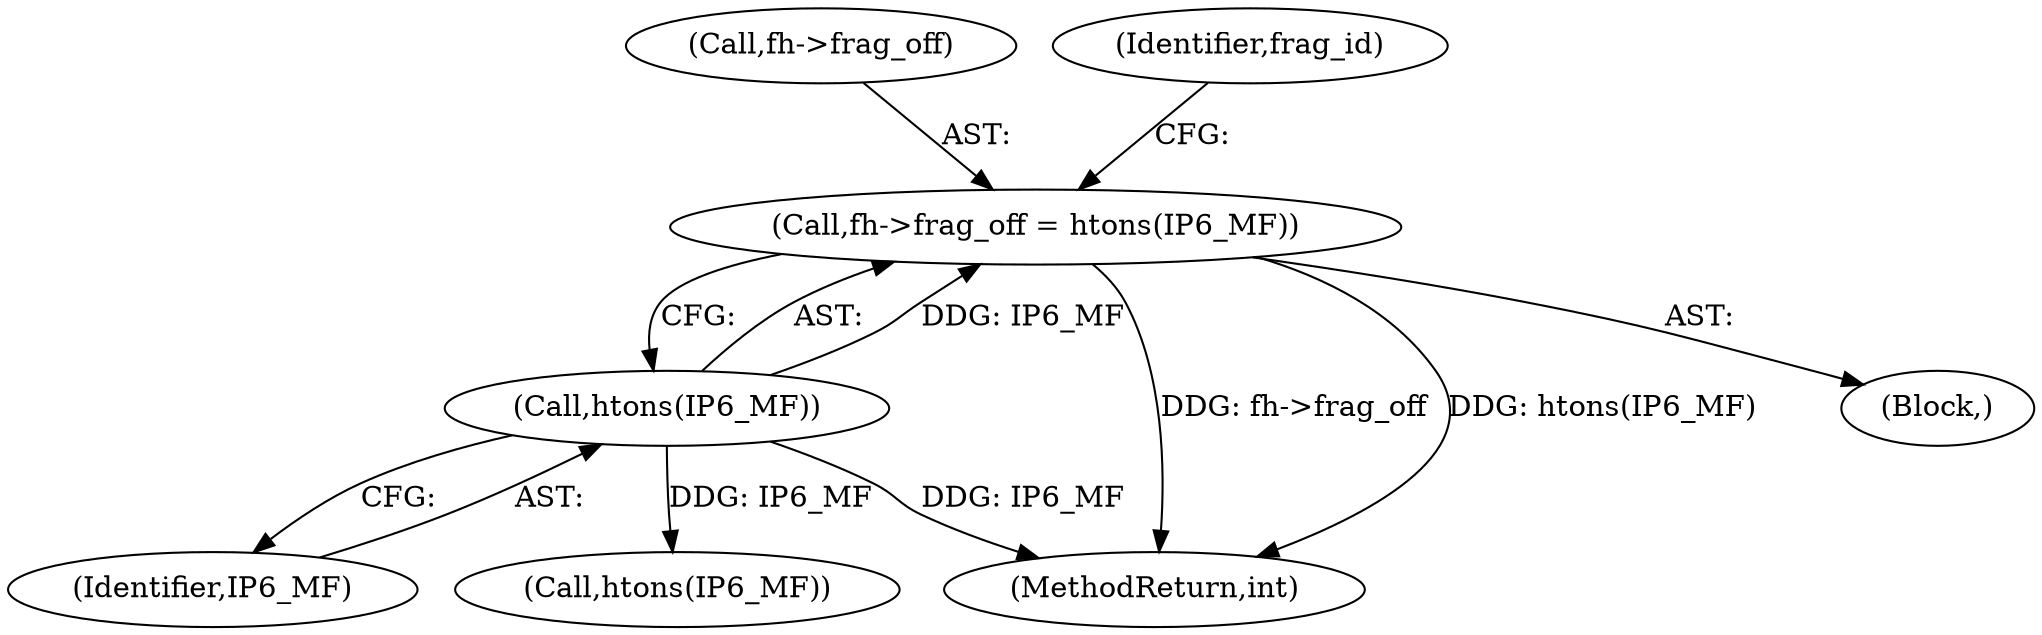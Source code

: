 digraph "0_linux_87c48fa3b4630905f98268dde838ee43626a060c_1@pointer" {
"1000400" [label="(Call,fh->frag_off = htons(IP6_MF))"];
"1000404" [label="(Call,htons(IP6_MF))"];
"1000401" [label="(Call,fh->frag_off)"];
"1000405" [label="(Identifier,IP6_MF)"];
"1000509" [label="(Call,htons(IP6_MF))"];
"1000870" [label="(MethodReturn,int)"];
"1000404" [label="(Call,htons(IP6_MF))"];
"1000251" [label="(Block,)"];
"1000400" [label="(Call,fh->frag_off = htons(IP6_MF))"];
"1000407" [label="(Identifier,frag_id)"];
"1000400" -> "1000251"  [label="AST: "];
"1000400" -> "1000404"  [label="CFG: "];
"1000401" -> "1000400"  [label="AST: "];
"1000404" -> "1000400"  [label="AST: "];
"1000407" -> "1000400"  [label="CFG: "];
"1000400" -> "1000870"  [label="DDG: fh->frag_off"];
"1000400" -> "1000870"  [label="DDG: htons(IP6_MF)"];
"1000404" -> "1000400"  [label="DDG: IP6_MF"];
"1000404" -> "1000405"  [label="CFG: "];
"1000405" -> "1000404"  [label="AST: "];
"1000404" -> "1000870"  [label="DDG: IP6_MF"];
"1000404" -> "1000509"  [label="DDG: IP6_MF"];
}
